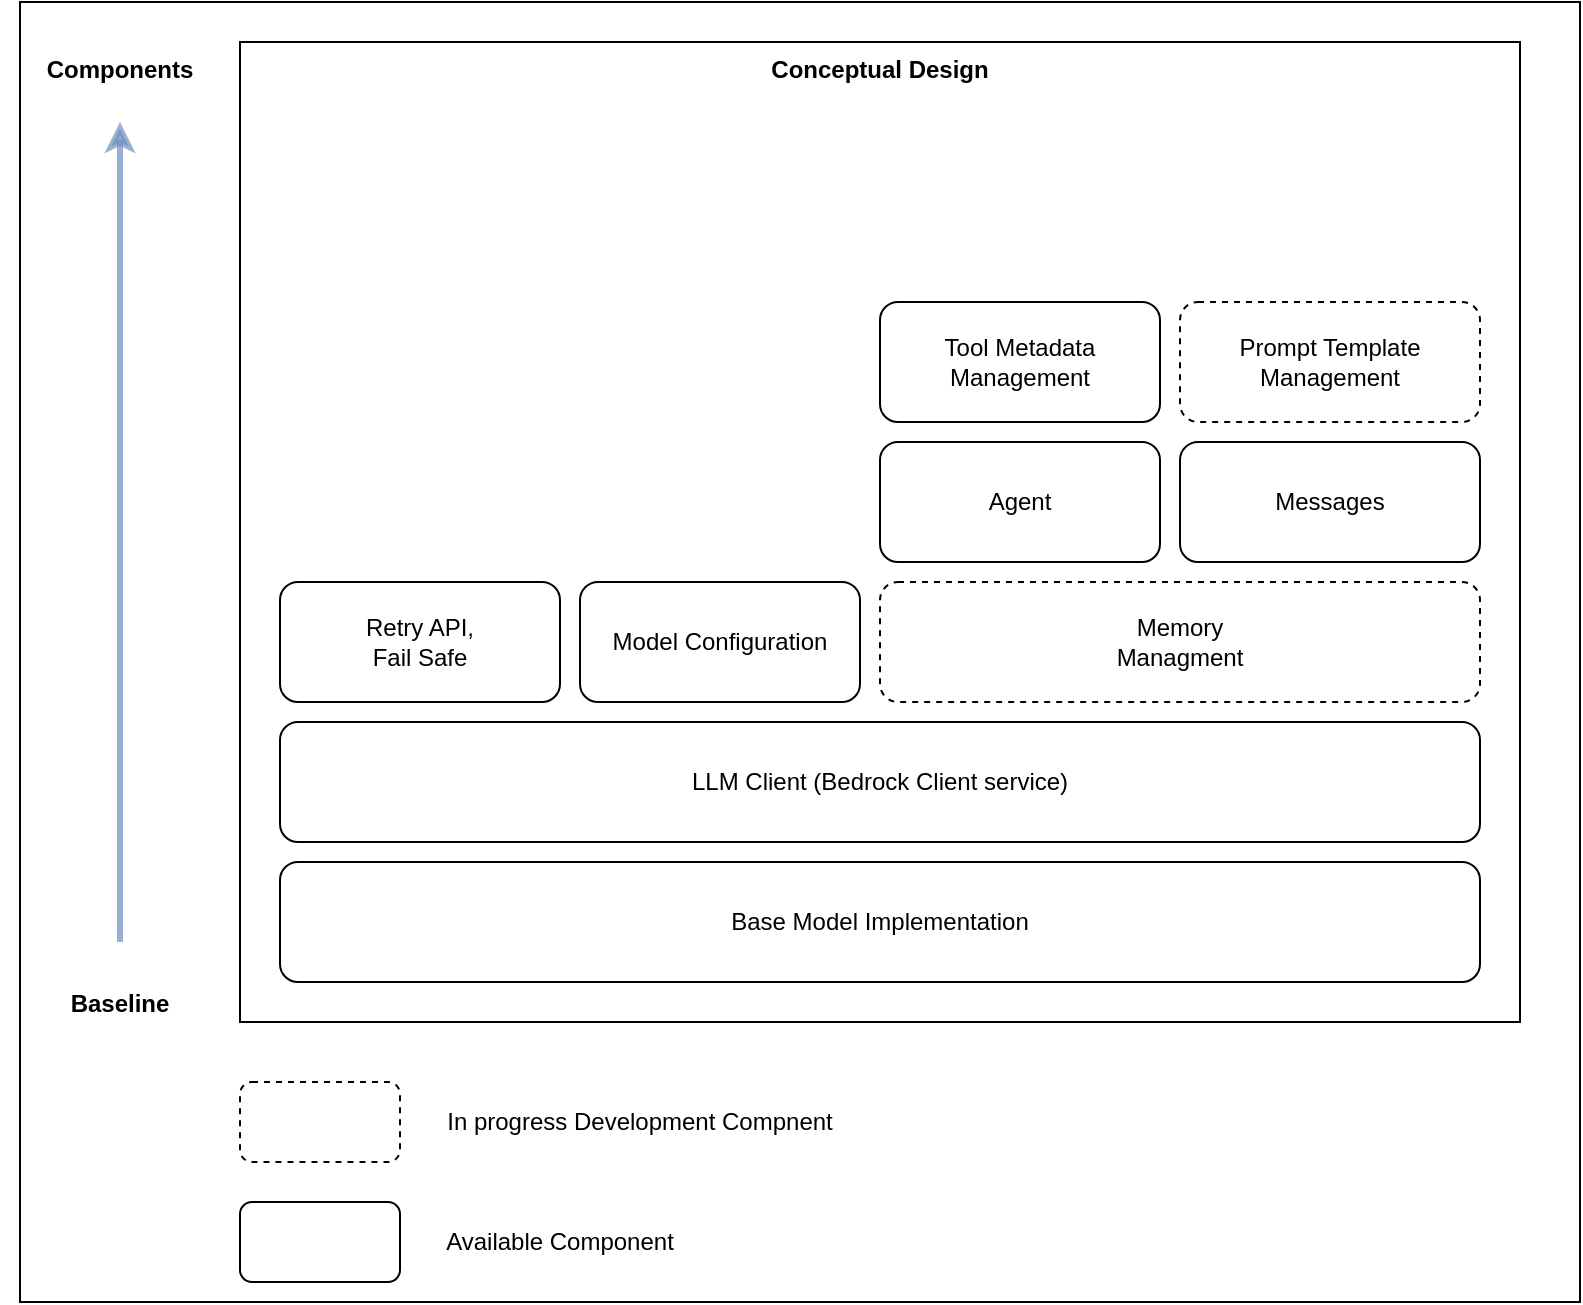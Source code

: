 <mxfile>
    <diagram name="Building_Blocks" id="KiWshHqjLqgW6be6Xb8G">
        <mxGraphModel dx="1581" dy="666" grid="1" gridSize="10" guides="1" tooltips="1" connect="1" arrows="1" fold="1" page="1" pageScale="1" pageWidth="850" pageHeight="1100" math="0" shadow="0">
            <root>
                <mxCell id="0"/>
                <mxCell id="1" parent="0"/>
                <mxCell id="21" value="" style="rounded=0;whiteSpace=wrap;html=1;fontColor=#030303;" vertex="1" parent="1">
                    <mxGeometry x="10" y="260" width="780" height="650" as="geometry"/>
                </mxCell>
                <mxCell id="2" value="&lt;b&gt;Conceptual Design&lt;/b&gt;" style="rounded=0;whiteSpace=wrap;html=1;verticalAlign=top;" parent="1" vertex="1">
                    <mxGeometry x="120" y="280" width="640" height="490" as="geometry"/>
                </mxCell>
                <mxCell id="3" value="Base Model Implementation" style="rounded=1;whiteSpace=wrap;html=1;" parent="1" vertex="1">
                    <mxGeometry x="140" y="690" width="600" height="60" as="geometry"/>
                </mxCell>
                <mxCell id="4" value="LLM Client (Bedrock Client service)" style="rounded=1;whiteSpace=wrap;html=1;" parent="1" vertex="1">
                    <mxGeometry x="140" y="620" width="600" height="60" as="geometry"/>
                </mxCell>
                <mxCell id="5" value="Agent" style="rounded=1;whiteSpace=wrap;html=1;" parent="1" vertex="1">
                    <mxGeometry x="440" y="480" width="140" height="60" as="geometry"/>
                </mxCell>
                <mxCell id="6" value="Messages" style="rounded=1;whiteSpace=wrap;html=1;" parent="1" vertex="1">
                    <mxGeometry x="590" y="480" width="150" height="60" as="geometry"/>
                </mxCell>
                <mxCell id="7" value="Tool Metadata Management" style="rounded=1;whiteSpace=wrap;html=1;" parent="1" vertex="1">
                    <mxGeometry x="440" y="410" width="140" height="60" as="geometry"/>
                </mxCell>
                <mxCell id="8" value="Prompt Template Management" style="rounded=1;whiteSpace=wrap;html=1;dashed=1;" parent="1" vertex="1">
                    <mxGeometry x="590" y="410" width="150" height="60" as="geometry"/>
                </mxCell>
                <mxCell id="9" value="Model Configuration" style="rounded=1;whiteSpace=wrap;html=1;" parent="1" vertex="1">
                    <mxGeometry x="290" y="550" width="140" height="60" as="geometry"/>
                </mxCell>
                <mxCell id="10" value="Retry API, &lt;br&gt;Fail Safe" style="rounded=1;whiteSpace=wrap;html=1;" parent="1" vertex="1">
                    <mxGeometry x="140" y="550" width="140" height="60" as="geometry"/>
                </mxCell>
                <mxCell id="11" value="Memory&lt;br&gt;Managment" style="rounded=1;whiteSpace=wrap;html=1;dashed=1;" parent="1" vertex="1">
                    <mxGeometry x="440" y="550" width="300" height="60" as="geometry"/>
                </mxCell>
                <mxCell id="12" value="Baseline" style="text;html=1;strokeColor=none;fillColor=none;align=center;verticalAlign=bottom;whiteSpace=wrap;rounded=0;fontStyle=1" parent="1" vertex="1">
                    <mxGeometry y="730" width="120" height="40" as="geometry"/>
                </mxCell>
                <mxCell id="14" value="Components" style="text;html=1;strokeColor=none;fillColor=none;align=center;verticalAlign=top;whiteSpace=wrap;rounded=0;fontStyle=1" parent="1" vertex="1">
                    <mxGeometry y="280" width="120" height="40" as="geometry"/>
                </mxCell>
                <mxCell id="16" value="" style="endArrow=classic;html=1;entryX=0.5;entryY=1;entryDx=0;entryDy=0;strokeWidth=3;fillColor=#dae8fc;strokeColor=#6c8ebf;gradientColor=#7ea6e0;opacity=70;" parent="1" source="12" target="14" edge="1">
                    <mxGeometry width="50" height="50" relative="1" as="geometry">
                        <mxPoint x="390" y="610" as="sourcePoint"/>
                        <mxPoint x="440" y="560" as="targetPoint"/>
                    </mxGeometry>
                </mxCell>
                <mxCell id="17" value="" style="rounded=1;whiteSpace=wrap;html=1;dashed=1;" parent="1" vertex="1">
                    <mxGeometry x="120" y="800" width="80" height="40" as="geometry"/>
                </mxCell>
                <mxCell id="18" value="" style="rounded=1;whiteSpace=wrap;html=1;" parent="1" vertex="1">
                    <mxGeometry x="120" y="860" width="80" height="40" as="geometry"/>
                </mxCell>
                <mxCell id="19" value="In progress Development Compnent" style="text;html=1;strokeColor=none;fillColor=none;align=center;verticalAlign=middle;whiteSpace=wrap;rounded=0;" parent="1" vertex="1">
                    <mxGeometry x="200" y="805" width="240" height="30" as="geometry"/>
                </mxCell>
                <mxCell id="20" value="Available Component" style="text;html=1;strokeColor=none;fillColor=none;align=center;verticalAlign=middle;whiteSpace=wrap;rounded=0;" parent="1" vertex="1">
                    <mxGeometry x="200" y="865" width="160" height="30" as="geometry"/>
                </mxCell>
            </root>
        </mxGraphModel>
    </diagram>
</mxfile>